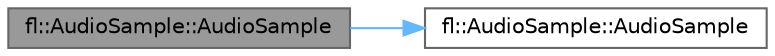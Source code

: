 digraph "fl::AudioSample::AudioSample"
{
 // INTERACTIVE_SVG=YES
 // LATEX_PDF_SIZE
  bgcolor="transparent";
  edge [fontname=Helvetica,fontsize=10,labelfontname=Helvetica,labelfontsize=10];
  node [fontname=Helvetica,fontsize=10,shape=box,height=0.2,width=0.4];
  rankdir="LR";
  Node1 [id="Node000001",label="fl::AudioSample::AudioSample",height=0.2,width=0.4,color="gray40", fillcolor="grey60", style="filled", fontcolor="black",tooltip=" "];
  Node1 -> Node2 [id="edge1_Node000001_Node000002",color="steelblue1",style="solid",tooltip=" "];
  Node2 [id="Node000002",label="fl::AudioSample::AudioSample",height=0.2,width=0.4,color="grey40", fillcolor="white", style="filled",URL="$d0/de1/classfl_1_1_audio_sample_aa58bf7eb837162727928f483d42a3d27.html#aa58bf7eb837162727928f483d42a3d27",tooltip=" "];
}
